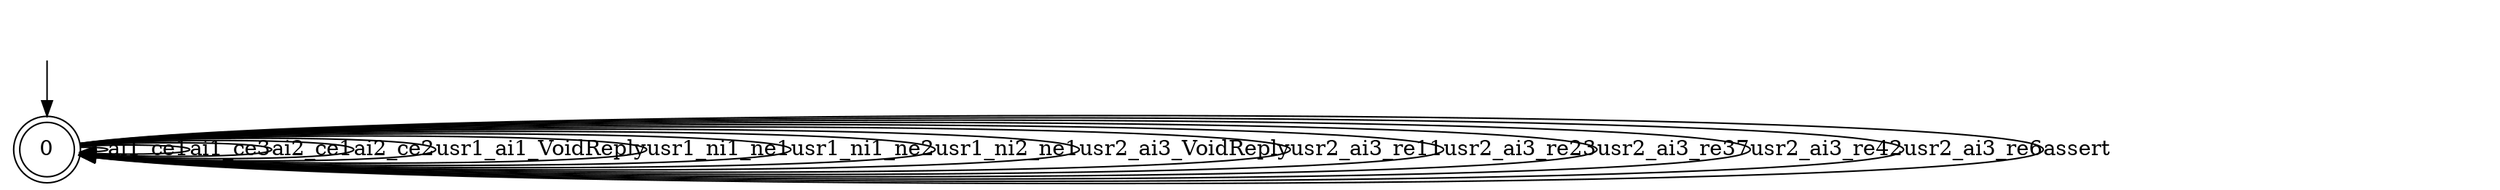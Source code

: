 digraph T5 {
0 [label="0", shape=doublecircle];
0 -> 0  [label="ai1_ce1"];
0 -> 0  [label="ai1_ce3"];
0 -> 0  [label="ai2_ce1"];
0 -> 0  [label="ai2_ce2"];
0 -> 0  [label="usr1_ai1_VoidReply"];
0 -> 0  [label="usr1_ni1_ne1"];
0 -> 0  [label="usr1_ni1_ne2"];
0 -> 0  [label="usr1_ni2_ne1"];
0 -> 0  [label="usr2_ai3_VoidReply"];
0 -> 0  [label="usr2_ai3_re11"];
0 -> 0  [label="usr2_ai3_re23"];
0 -> 0  [label="usr2_ai3_re37"];
0 -> 0  [label="usr2_ai3_re42"];
0 -> 0  [label="usr2_ai3_re6"];
0 -> 0  [label="assert"];
__start0 [label="", shape=none];
__start0 -> 0  [label=""];
}
